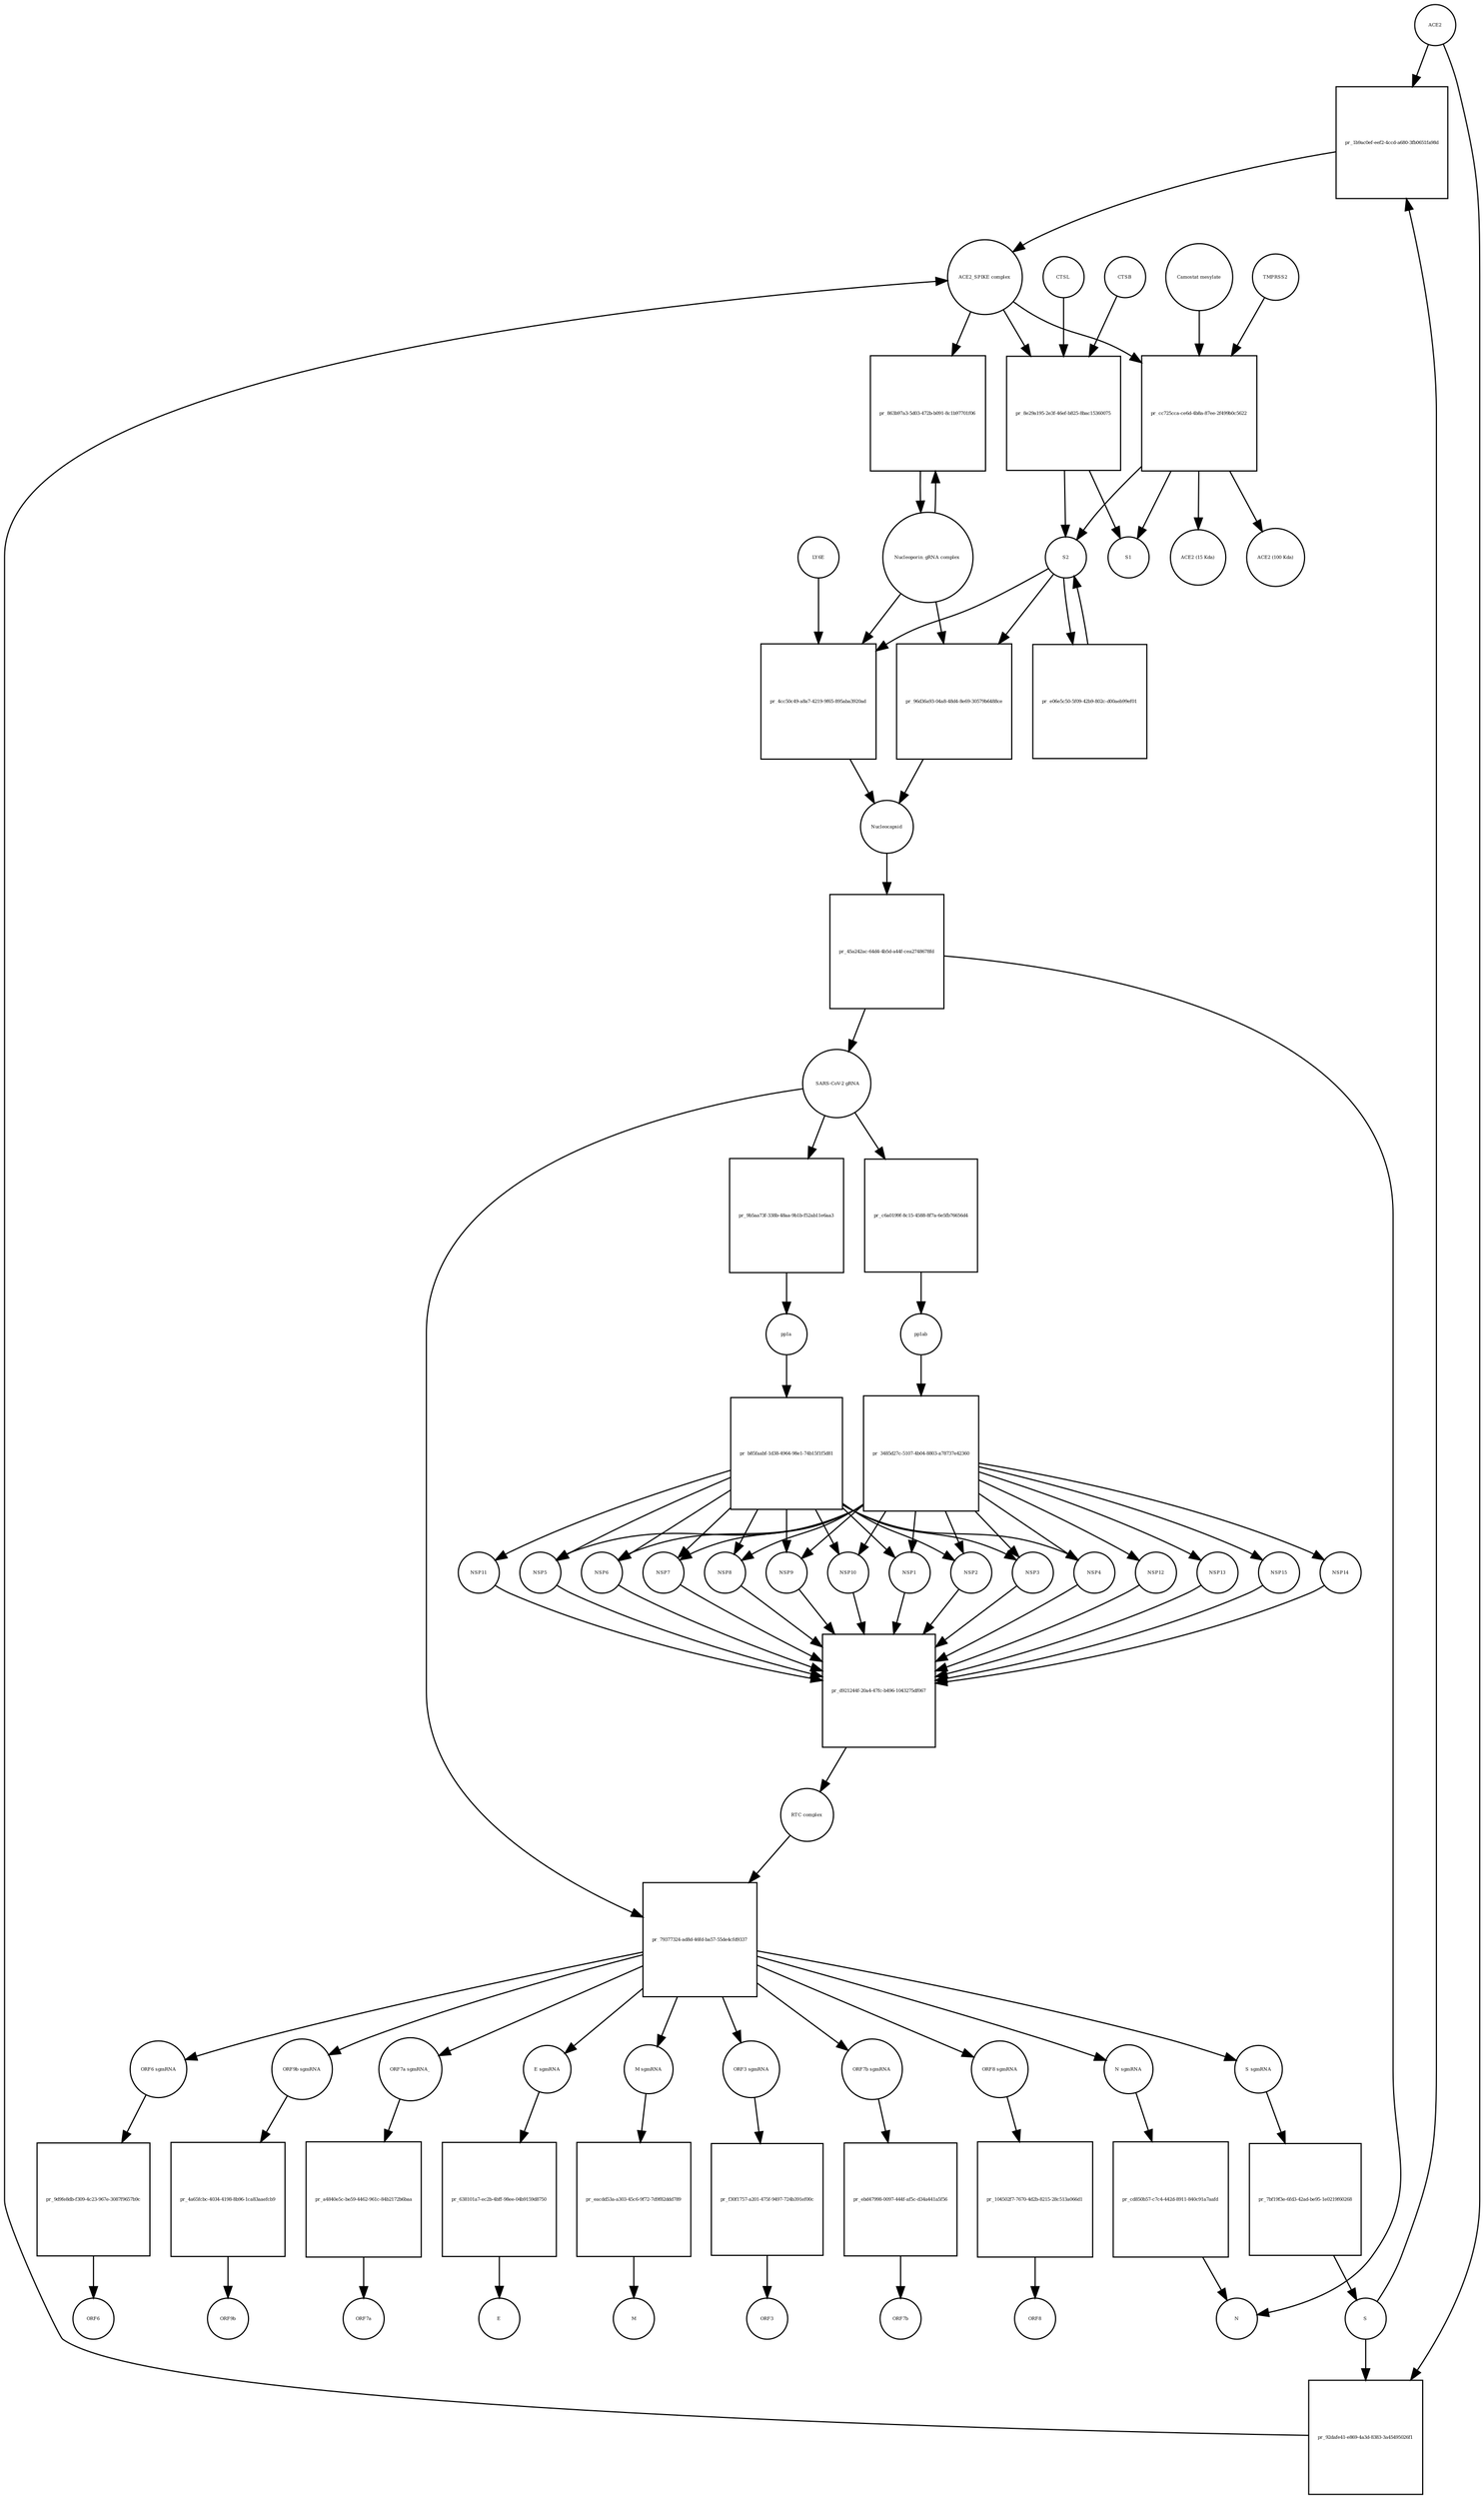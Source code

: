 strict digraph  {
ACE2 [annotation="", bipartite=0, cls=macromolecule, fontsize=4, label=ACE2, shape=circle];
"pr_1b9ac0ef-eef2-4ccd-a680-3fb0651fa98d" [annotation="", bipartite=1, cls=process, fontsize=4, label="pr_1b9ac0ef-eef2-4ccd-a680-3fb0651fa98d", shape=square];
"ACE2_SPIKE complex" [annotation="", bipartite=0, cls=complex, fontsize=4, label="ACE2_SPIKE complex", shape=circle];
S [annotation="", bipartite=0, cls=macromolecule, fontsize=4, label=S, shape=circle];
"Nucleoporin_gRNA complex " [annotation="", bipartite=0, cls=complex, fontsize=4, label="Nucleoporin_gRNA complex ", shape=circle];
"pr_863b97a3-5d03-472b-b091-8c1b97701f06" [annotation="", bipartite=1, cls=process, fontsize=4, label="pr_863b97a3-5d03-472b-b091-8c1b97701f06", shape=square];
"pr_8e29a195-2e3f-46ef-b825-8bac15360075" [annotation="", bipartite=1, cls=process, fontsize=4, label="pr_8e29a195-2e3f-46ef-b825-8bac15360075", shape=square];
S2 [annotation="", bipartite=0, cls=macromolecule, fontsize=4, label=S2, shape=circle];
CTSB [annotation="", bipartite=0, cls=macromolecule, fontsize=4, label=CTSB, shape=circle];
CTSL [annotation="", bipartite=0, cls=macromolecule, fontsize=4, label=CTSL, shape=circle];
S1 [annotation="", bipartite=0, cls=macromolecule, fontsize=4, label=S1, shape=circle];
"pr_cc725cca-ce6d-4b8a-87ee-2f499b0c5622" [annotation="", bipartite=1, cls=process, fontsize=4, label="pr_cc725cca-ce6d-4b8a-87ee-2f499b0c5622", shape=square];
TMPRSS2 [annotation="", bipartite=0, cls=macromolecule, fontsize=4, label=TMPRSS2, shape=circle];
"Camostat mesylate" [annotation="urn_miriam_pubchem.compound_2536", bipartite=0, cls="simple chemical", fontsize=4, label="Camostat mesylate", shape=circle];
"ACE2 (15 Kda)" [annotation="", bipartite=0, cls=macromolecule, fontsize=4, label="ACE2 (15 Kda)", shape=circle];
"ACE2 (100 Kda)" [annotation="", bipartite=0, cls=macromolecule, fontsize=4, label="ACE2 (100 Kda)", shape=circle];
"pr_92dafe41-e869-4a3d-8383-3a45495026f1" [annotation="", bipartite=1, cls=process, fontsize=4, label="pr_92dafe41-e869-4a3d-8383-3a45495026f1", shape=square];
"pr_4cc50c49-a8a7-4219-9f65-895aba3920ad" [annotation="", bipartite=1, cls=process, fontsize=4, label="pr_4cc50c49-a8a7-4219-9f65-895aba3920ad", shape=square];
Nucleocapsid [annotation="", bipartite=0, cls=complex, fontsize=4, label=Nucleocapsid, shape=circle];
LY6E [annotation="", bipartite=0, cls=macromolecule, fontsize=4, label=LY6E, shape=circle];
"pr_e06e5c50-5f09-42b9-802c-d00aeb99ef01" [annotation="", bipartite=1, cls=process, fontsize=4, label="pr_e06e5c50-5f09-42b9-802c-d00aeb99ef01", shape=square];
"pr_96d36a93-04a8-48d4-8e69-30579b6488ce" [annotation="", bipartite=1, cls=process, fontsize=4, label="pr_96d36a93-04a8-48d4-8e69-30579b6488ce", shape=square];
" SARS-CoV-2 gRNA" [annotation="", bipartite=0, cls="nucleic acid feature", fontsize=4, label=" SARS-CoV-2 gRNA", shape=circle];
"pr_c6a0199f-8c15-4588-8f7a-6e5fb76656d4" [annotation="", bipartite=1, cls=process, fontsize=4, label="pr_c6a0199f-8c15-4588-8f7a-6e5fb76656d4", shape=square];
pp1ab [annotation="", bipartite=0, cls=macromolecule, fontsize=4, label=pp1ab, shape=circle];
"pr_45a242ac-64d4-4b5d-a44f-cea2748678fd" [annotation="", bipartite=1, cls=process, fontsize=4, label="pr_45a242ac-64d4-4b5d-a44f-cea2748678fd", shape=square];
N [annotation="", bipartite=0, cls=macromolecule, fontsize=4, label=N, shape=circle];
"pr_79377324-ad8d-46fd-ba57-55de4cfd9337" [annotation="", bipartite=1, cls=process, fontsize=4, label="pr_79377324-ad8d-46fd-ba57-55de4cfd9337", shape=square];
"ORF7a sgmRNA_" [annotation="", bipartite=0, cls="nucleic acid feature", fontsize=4, label="ORF7a sgmRNA_", shape=circle];
"RTC complex" [annotation="", bipartite=0, cls=complex, fontsize=4, label="RTC complex", shape=circle];
"S sgmRNA" [annotation="", bipartite=0, cls="nucleic acid feature", fontsize=4, label="S sgmRNA", shape=circle];
"E sgmRNA" [annotation="", bipartite=0, cls="nucleic acid feature", fontsize=4, label="E sgmRNA", shape=circle];
"M sgmRNA" [annotation="", bipartite=0, cls="nucleic acid feature", fontsize=4, label="M sgmRNA", shape=circle];
"ORF3 sgmRNA" [annotation="", bipartite=0, cls="nucleic acid feature", fontsize=4, label="ORF3 sgmRNA", shape=circle];
"ORF7b sgmRNA" [annotation="", bipartite=0, cls="nucleic acid feature", fontsize=4, label="ORF7b sgmRNA", shape=circle];
"ORF8 sgmRNA" [annotation="", bipartite=0, cls="nucleic acid feature", fontsize=4, label="ORF8 sgmRNA", shape=circle];
"ORF6 sgmRNA" [annotation="", bipartite=0, cls="nucleic acid feature", fontsize=4, label="ORF6 sgmRNA", shape=circle];
"ORF9b sgmRNA" [annotation="", bipartite=0, cls="nucleic acid feature", fontsize=4, label="ORF9b sgmRNA", shape=circle];
"N sgmRNA" [annotation="", bipartite=0, cls="nucleic acid feature", fontsize=4, label="N sgmRNA", shape=circle];
"pr_7bf19f3e-6fd3-42ad-be95-1e0219f60268" [annotation="", bipartite=1, cls=process, fontsize=4, label="pr_7bf19f3e-6fd3-42ad-be95-1e0219f60268", shape=square];
"pr_638101a7-ec2b-4bff-98ee-04b9159d8750" [annotation="", bipartite=1, cls=process, fontsize=4, label="pr_638101a7-ec2b-4bff-98ee-04b9159d8750", shape=square];
E [annotation="", bipartite=0, cls=macromolecule, fontsize=4, label=E, shape=circle];
"pr_eacdd53a-a303-45c6-9f72-7d9f82ddd789" [annotation="", bipartite=1, cls=process, fontsize=4, label="pr_eacdd53a-a303-45c6-9f72-7d9f82ddd789", shape=square];
M [annotation="", bipartite=0, cls=macromolecule, fontsize=4, label=M, shape=circle];
"pr_cd850b57-c7c4-442d-8911-840c91a7aafd" [annotation="", bipartite=1, cls=process, fontsize=4, label="pr_cd850b57-c7c4-442d-8911-840c91a7aafd", shape=square];
"pr_f30f1757-a201-475f-9497-724b391ef00c" [annotation="", bipartite=1, cls=process, fontsize=4, label="pr_f30f1757-a201-475f-9497-724b391ef00c", shape=square];
ORF3 [annotation="", bipartite=0, cls=macromolecule, fontsize=4, label=ORF3, shape=circle];
"pr_a4840e5c-be59-4462-961c-84b2172b6baa" [annotation="", bipartite=1, cls=process, fontsize=4, label="pr_a4840e5c-be59-4462-961c-84b2172b6baa", shape=square];
ORF7a [annotation="", bipartite=0, cls=macromolecule, fontsize=4, label=ORF7a, shape=circle];
"pr_ebd47998-0097-444f-af5c-d34a441a5f56" [annotation="", bipartite=1, cls=process, fontsize=4, label="pr_ebd47998-0097-444f-af5c-d34a441a5f56", shape=square];
ORF7b [annotation="", bipartite=0, cls=macromolecule, fontsize=4, label=ORF7b, shape=circle];
"pr_104502f7-7670-4d2b-8215-28c513a066d1" [annotation="", bipartite=1, cls=process, fontsize=4, label="pr_104502f7-7670-4d2b-8215-28c513a066d1", shape=square];
ORF8 [annotation="", bipartite=0, cls=macromolecule, fontsize=4, label=ORF8, shape=circle];
"pr_9d9fe8db-f309-4c23-967e-3087f9657b9c" [annotation="", bipartite=1, cls=process, fontsize=4, label="pr_9d9fe8db-f309-4c23-967e-3087f9657b9c", shape=square];
ORF6 [annotation="", bipartite=0, cls=macromolecule, fontsize=4, label=ORF6, shape=circle];
"pr_4a65fcbc-4034-4198-8b96-1ca83aaefcb9" [annotation="", bipartite=1, cls=process, fontsize=4, label="pr_4a65fcbc-4034-4198-8b96-1ca83aaefcb9", shape=square];
ORF9b [annotation="", bipartite=0, cls=macromolecule, fontsize=4, label=ORF9b, shape=circle];
"pr_3485d27c-5107-4b04-8803-a78737e42360" [annotation="", bipartite=1, cls=process, fontsize=4, label="pr_3485d27c-5107-4b04-8803-a78737e42360", shape=square];
NSP14 [annotation="", bipartite=0, cls=macromolecule, fontsize=4, label=NSP14, shape=circle];
NSP12 [annotation="", bipartite=0, cls=macromolecule, fontsize=4, label=NSP12, shape=circle];
NSP13 [annotation="", bipartite=0, cls=macromolecule, fontsize=4, label=NSP13, shape=circle];
NSP15 [annotation="", bipartite=0, cls=macromolecule, fontsize=4, label=NSP15, shape=circle];
NSP1 [annotation="", bipartite=0, cls=macromolecule, fontsize=4, label=NSP1, shape=circle];
NSP2 [annotation="", bipartite=0, cls=macromolecule, fontsize=4, label=NSP2, shape=circle];
NSP3 [annotation="", bipartite=0, cls=macromolecule, fontsize=4, label=NSP3, shape=circle];
NSP4 [annotation="", bipartite=0, cls=macromolecule, fontsize=4, label=NSP4, shape=circle];
NSP5 [annotation="", bipartite=0, cls=macromolecule, fontsize=4, label=NSP5, shape=circle];
NSP6 [annotation="", bipartite=0, cls=macromolecule, fontsize=4, label=NSP6, shape=circle];
NSP7 [annotation="", bipartite=0, cls=macromolecule, fontsize=4, label=NSP7, shape=circle];
NSP8 [annotation="", bipartite=0, cls=macromolecule, fontsize=4, label=NSP8, shape=circle];
NSP9 [annotation="", bipartite=0, cls=macromolecule, fontsize=4, label=NSP9, shape=circle];
NSP10 [annotation="", bipartite=0, cls=macromolecule, fontsize=4, label=NSP10, shape=circle];
"pr_d921244f-20a4-47fc-b496-1043275df067" [annotation="", bipartite=1, cls=process, fontsize=4, label="pr_d921244f-20a4-47fc-b496-1043275df067", shape=square];
NSP11 [annotation="", bipartite=0, cls=macromolecule, fontsize=4, label=NSP11, shape=circle];
pp1a [annotation="", bipartite=0, cls=macromolecule, fontsize=4, label=pp1a, shape=circle];
"pr_b85faabf-1d38-4964-98e1-74b15f1f5d81" [annotation="", bipartite=1, cls=process, fontsize=4, label="pr_b85faabf-1d38-4964-98e1-74b15f1f5d81", shape=square];
"pr_9b5aa73f-338b-48aa-9b1b-f52ab11e6aa3" [annotation="", bipartite=1, cls=process, fontsize=4, label="pr_9b5aa73f-338b-48aa-9b1b-f52ab11e6aa3", shape=square];
ACE2 -> "pr_1b9ac0ef-eef2-4ccd-a680-3fb0651fa98d"  [annotation="", interaction_type=consumption];
ACE2 -> "pr_92dafe41-e869-4a3d-8383-3a45495026f1"  [annotation="", interaction_type=consumption];
"pr_1b9ac0ef-eef2-4ccd-a680-3fb0651fa98d" -> "ACE2_SPIKE complex"  [annotation="", interaction_type=production];
"ACE2_SPIKE complex" -> "pr_863b97a3-5d03-472b-b091-8c1b97701f06"  [annotation="urn_miriam_pubmed_32142651|urn_miriam_pubmed_32094589", interaction_type=stimulation];
"ACE2_SPIKE complex" -> "pr_8e29a195-2e3f-46ef-b825-8bac15360075"  [annotation="", interaction_type=consumption];
"ACE2_SPIKE complex" -> "pr_cc725cca-ce6d-4b8a-87ee-2f499b0c5622"  [annotation="", interaction_type=consumption];
S -> "pr_1b9ac0ef-eef2-4ccd-a680-3fb0651fa98d"  [annotation="", interaction_type=consumption];
S -> "pr_92dafe41-e869-4a3d-8383-3a45495026f1"  [annotation="", interaction_type=consumption];
"Nucleoporin_gRNA complex " -> "pr_863b97a3-5d03-472b-b091-8c1b97701f06"  [annotation="", interaction_type=consumption];
"Nucleoporin_gRNA complex " -> "pr_4cc50c49-a8a7-4219-9f65-895aba3920ad"  [annotation="", interaction_type=consumption];
"Nucleoporin_gRNA complex " -> "pr_96d36a93-04a8-48d4-8e69-30579b6488ce"  [annotation="", interaction_type=consumption];
"pr_863b97a3-5d03-472b-b091-8c1b97701f06" -> "Nucleoporin_gRNA complex "  [annotation="", interaction_type=production];
"pr_8e29a195-2e3f-46ef-b825-8bac15360075" -> S2  [annotation="", interaction_type=production];
"pr_8e29a195-2e3f-46ef-b825-8bac15360075" -> S1  [annotation="", interaction_type=production];
S2 -> "pr_4cc50c49-a8a7-4219-9f65-895aba3920ad"  [annotation="urn_miriam_doi_10.1101%2F2020.03.05.979260|urn_miriam_doi_10.1101%2F2020.04.02.021469", interaction_type=stimulation];
S2 -> "pr_e06e5c50-5f09-42b9-802c-d00aeb99ef01"  [annotation="", interaction_type=consumption];
S2 -> "pr_96d36a93-04a8-48d4-8e69-30579b6488ce"  [annotation="", interaction_type=stimulation];
CTSB -> "pr_8e29a195-2e3f-46ef-b825-8bac15360075"  [annotation=urn_miriam_pubmed_32142651, interaction_type=catalysis];
CTSL -> "pr_8e29a195-2e3f-46ef-b825-8bac15360075"  [annotation=urn_miriam_pubmed_32142651, interaction_type=catalysis];
"pr_cc725cca-ce6d-4b8a-87ee-2f499b0c5622" -> S2  [annotation="", interaction_type=production];
"pr_cc725cca-ce6d-4b8a-87ee-2f499b0c5622" -> S1  [annotation="", interaction_type=production];
"pr_cc725cca-ce6d-4b8a-87ee-2f499b0c5622" -> "ACE2 (15 Kda)"  [annotation="", interaction_type=production];
"pr_cc725cca-ce6d-4b8a-87ee-2f499b0c5622" -> "ACE2 (100 Kda)"  [annotation="", interaction_type=production];
TMPRSS2 -> "pr_cc725cca-ce6d-4b8a-87ee-2f499b0c5622"  [annotation="urn_miriam_pubmed_32142651|urn_miriam_pubmed_32094589|urn_miriam_pubmed_24227843", interaction_type=catalysis];
"Camostat mesylate" -> "pr_cc725cca-ce6d-4b8a-87ee-2f499b0c5622"  [annotation="urn_miriam_pubmed_32142651|urn_miriam_pubmed_32094589|urn_miriam_pubmed_24227843", interaction_type=inhibition];
"pr_92dafe41-e869-4a3d-8383-3a45495026f1" -> "ACE2_SPIKE complex"  [annotation="", interaction_type=production];
"pr_4cc50c49-a8a7-4219-9f65-895aba3920ad" -> Nucleocapsid  [annotation="", interaction_type=production];
Nucleocapsid -> "pr_45a242ac-64d4-4b5d-a44f-cea2748678fd"  [annotation="", interaction_type=consumption];
LY6E -> "pr_4cc50c49-a8a7-4219-9f65-895aba3920ad"  [annotation="urn_miriam_doi_10.1101%2F2020.03.05.979260|urn_miriam_doi_10.1101%2F2020.04.02.021469", interaction_type=inhibition];
"pr_e06e5c50-5f09-42b9-802c-d00aeb99ef01" -> S2  [annotation="", interaction_type=production];
"pr_96d36a93-04a8-48d4-8e69-30579b6488ce" -> Nucleocapsid  [annotation="", interaction_type=production];
" SARS-CoV-2 gRNA" -> "pr_c6a0199f-8c15-4588-8f7a-6e5fb76656d4"  [annotation="", interaction_type=consumption];
" SARS-CoV-2 gRNA" -> "pr_79377324-ad8d-46fd-ba57-55de4cfd9337"  [annotation="", interaction_type=consumption];
" SARS-CoV-2 gRNA" -> "pr_9b5aa73f-338b-48aa-9b1b-f52ab11e6aa3"  [annotation="", interaction_type=consumption];
"pr_c6a0199f-8c15-4588-8f7a-6e5fb76656d4" -> pp1ab  [annotation="", interaction_type=production];
pp1ab -> "pr_3485d27c-5107-4b04-8803-a78737e42360"  [annotation=urn_miriam_pubmed_31226023, interaction_type=catalysis];
"pr_45a242ac-64d4-4b5d-a44f-cea2748678fd" -> " SARS-CoV-2 gRNA"  [annotation="", interaction_type=production];
"pr_45a242ac-64d4-4b5d-a44f-cea2748678fd" -> N  [annotation="", interaction_type=production];
"pr_79377324-ad8d-46fd-ba57-55de4cfd9337" -> "ORF7a sgmRNA_"  [annotation="", interaction_type=production];
"pr_79377324-ad8d-46fd-ba57-55de4cfd9337" -> "S sgmRNA"  [annotation="", interaction_type=production];
"pr_79377324-ad8d-46fd-ba57-55de4cfd9337" -> "E sgmRNA"  [annotation="", interaction_type=production];
"pr_79377324-ad8d-46fd-ba57-55de4cfd9337" -> "M sgmRNA"  [annotation="", interaction_type=production];
"pr_79377324-ad8d-46fd-ba57-55de4cfd9337" -> "ORF3 sgmRNA"  [annotation="", interaction_type=production];
"pr_79377324-ad8d-46fd-ba57-55de4cfd9337" -> "ORF7b sgmRNA"  [annotation="", interaction_type=production];
"pr_79377324-ad8d-46fd-ba57-55de4cfd9337" -> "ORF8 sgmRNA"  [annotation="", interaction_type=production];
"pr_79377324-ad8d-46fd-ba57-55de4cfd9337" -> "ORF6 sgmRNA"  [annotation="", interaction_type=production];
"pr_79377324-ad8d-46fd-ba57-55de4cfd9337" -> "ORF9b sgmRNA"  [annotation="", interaction_type=production];
"pr_79377324-ad8d-46fd-ba57-55de4cfd9337" -> "N sgmRNA"  [annotation="", interaction_type=production];
"ORF7a sgmRNA_" -> "pr_a4840e5c-be59-4462-961c-84b2172b6baa"  [annotation="", interaction_type=consumption];
"RTC complex" -> "pr_79377324-ad8d-46fd-ba57-55de4cfd9337"  [annotation=urn_miriam_pubmed_31226023, interaction_type="necessary stimulation"];
"S sgmRNA" -> "pr_7bf19f3e-6fd3-42ad-be95-1e0219f60268"  [annotation="", interaction_type=consumption];
"E sgmRNA" -> "pr_638101a7-ec2b-4bff-98ee-04b9159d8750"  [annotation="", interaction_type=consumption];
"M sgmRNA" -> "pr_eacdd53a-a303-45c6-9f72-7d9f82ddd789"  [annotation="", interaction_type=consumption];
"ORF3 sgmRNA" -> "pr_f30f1757-a201-475f-9497-724b391ef00c"  [annotation="", interaction_type=consumption];
"ORF7b sgmRNA" -> "pr_ebd47998-0097-444f-af5c-d34a441a5f56"  [annotation="", interaction_type=consumption];
"ORF8 sgmRNA" -> "pr_104502f7-7670-4d2b-8215-28c513a066d1"  [annotation="", interaction_type=consumption];
"ORF6 sgmRNA" -> "pr_9d9fe8db-f309-4c23-967e-3087f9657b9c"  [annotation="", interaction_type=consumption];
"ORF9b sgmRNA" -> "pr_4a65fcbc-4034-4198-8b96-1ca83aaefcb9"  [annotation="", interaction_type=consumption];
"N sgmRNA" -> "pr_cd850b57-c7c4-442d-8911-840c91a7aafd"  [annotation="", interaction_type=consumption];
"pr_7bf19f3e-6fd3-42ad-be95-1e0219f60268" -> S  [annotation="", interaction_type=production];
"pr_638101a7-ec2b-4bff-98ee-04b9159d8750" -> E  [annotation="", interaction_type=production];
"pr_eacdd53a-a303-45c6-9f72-7d9f82ddd789" -> M  [annotation="", interaction_type=production];
"pr_cd850b57-c7c4-442d-8911-840c91a7aafd" -> N  [annotation="", interaction_type=production];
"pr_f30f1757-a201-475f-9497-724b391ef00c" -> ORF3  [annotation="", interaction_type=production];
"pr_a4840e5c-be59-4462-961c-84b2172b6baa" -> ORF7a  [annotation="", interaction_type=production];
"pr_ebd47998-0097-444f-af5c-d34a441a5f56" -> ORF7b  [annotation="", interaction_type=production];
"pr_104502f7-7670-4d2b-8215-28c513a066d1" -> ORF8  [annotation="", interaction_type=production];
"pr_9d9fe8db-f309-4c23-967e-3087f9657b9c" -> ORF6  [annotation="", interaction_type=production];
"pr_4a65fcbc-4034-4198-8b96-1ca83aaefcb9" -> ORF9b  [annotation="", interaction_type=production];
"pr_3485d27c-5107-4b04-8803-a78737e42360" -> NSP14  [annotation="", interaction_type=production];
"pr_3485d27c-5107-4b04-8803-a78737e42360" -> NSP12  [annotation="", interaction_type=production];
"pr_3485d27c-5107-4b04-8803-a78737e42360" -> NSP13  [annotation="", interaction_type=production];
"pr_3485d27c-5107-4b04-8803-a78737e42360" -> NSP15  [annotation="", interaction_type=production];
"pr_3485d27c-5107-4b04-8803-a78737e42360" -> NSP1  [annotation="", interaction_type=production];
"pr_3485d27c-5107-4b04-8803-a78737e42360" -> NSP2  [annotation="", interaction_type=production];
"pr_3485d27c-5107-4b04-8803-a78737e42360" -> NSP3  [annotation="", interaction_type=production];
"pr_3485d27c-5107-4b04-8803-a78737e42360" -> NSP4  [annotation="", interaction_type=production];
"pr_3485d27c-5107-4b04-8803-a78737e42360" -> NSP5  [annotation="", interaction_type=production];
"pr_3485d27c-5107-4b04-8803-a78737e42360" -> NSP6  [annotation="", interaction_type=production];
"pr_3485d27c-5107-4b04-8803-a78737e42360" -> NSP7  [annotation="", interaction_type=production];
"pr_3485d27c-5107-4b04-8803-a78737e42360" -> NSP8  [annotation="", interaction_type=production];
"pr_3485d27c-5107-4b04-8803-a78737e42360" -> NSP9  [annotation="", interaction_type=production];
"pr_3485d27c-5107-4b04-8803-a78737e42360" -> NSP10  [annotation="", interaction_type=production];
NSP14 -> "pr_d921244f-20a4-47fc-b496-1043275df067"  [annotation="", interaction_type=consumption];
NSP12 -> "pr_d921244f-20a4-47fc-b496-1043275df067"  [annotation="", interaction_type=consumption];
NSP13 -> "pr_d921244f-20a4-47fc-b496-1043275df067"  [annotation="", interaction_type=consumption];
NSP15 -> "pr_d921244f-20a4-47fc-b496-1043275df067"  [annotation="", interaction_type=consumption];
NSP1 -> "pr_d921244f-20a4-47fc-b496-1043275df067"  [annotation="", interaction_type=consumption];
NSP2 -> "pr_d921244f-20a4-47fc-b496-1043275df067"  [annotation="", interaction_type=consumption];
NSP3 -> "pr_d921244f-20a4-47fc-b496-1043275df067"  [annotation="", interaction_type=consumption];
NSP4 -> "pr_d921244f-20a4-47fc-b496-1043275df067"  [annotation="", interaction_type=consumption];
NSP5 -> "pr_d921244f-20a4-47fc-b496-1043275df067"  [annotation="", interaction_type=consumption];
NSP6 -> "pr_d921244f-20a4-47fc-b496-1043275df067"  [annotation="", interaction_type=consumption];
NSP7 -> "pr_d921244f-20a4-47fc-b496-1043275df067"  [annotation="", interaction_type=consumption];
NSP8 -> "pr_d921244f-20a4-47fc-b496-1043275df067"  [annotation="", interaction_type=consumption];
NSP9 -> "pr_d921244f-20a4-47fc-b496-1043275df067"  [annotation="", interaction_type=consumption];
NSP10 -> "pr_d921244f-20a4-47fc-b496-1043275df067"  [annotation="", interaction_type=consumption];
"pr_d921244f-20a4-47fc-b496-1043275df067" -> "RTC complex"  [annotation="", interaction_type=production];
NSP11 -> "pr_d921244f-20a4-47fc-b496-1043275df067"  [annotation="", interaction_type=consumption];
pp1a -> "pr_b85faabf-1d38-4964-98e1-74b15f1f5d81"  [annotation=urn_miriam_pubmed_31226023, interaction_type=catalysis];
"pr_b85faabf-1d38-4964-98e1-74b15f1f5d81" -> NSP6  [annotation="", interaction_type=production];
"pr_b85faabf-1d38-4964-98e1-74b15f1f5d81" -> NSP1  [annotation="", interaction_type=production];
"pr_b85faabf-1d38-4964-98e1-74b15f1f5d81" -> NSP2  [annotation="", interaction_type=production];
"pr_b85faabf-1d38-4964-98e1-74b15f1f5d81" -> NSP3  [annotation="", interaction_type=production];
"pr_b85faabf-1d38-4964-98e1-74b15f1f5d81" -> NSP4  [annotation="", interaction_type=production];
"pr_b85faabf-1d38-4964-98e1-74b15f1f5d81" -> NSP5  [annotation="", interaction_type=production];
"pr_b85faabf-1d38-4964-98e1-74b15f1f5d81" -> NSP7  [annotation="", interaction_type=production];
"pr_b85faabf-1d38-4964-98e1-74b15f1f5d81" -> NSP8  [annotation="", interaction_type=production];
"pr_b85faabf-1d38-4964-98e1-74b15f1f5d81" -> NSP9  [annotation="", interaction_type=production];
"pr_b85faabf-1d38-4964-98e1-74b15f1f5d81" -> NSP10  [annotation="", interaction_type=production];
"pr_b85faabf-1d38-4964-98e1-74b15f1f5d81" -> NSP11  [annotation="", interaction_type=production];
"pr_9b5aa73f-338b-48aa-9b1b-f52ab11e6aa3" -> pp1a  [annotation="", interaction_type=production];
}
